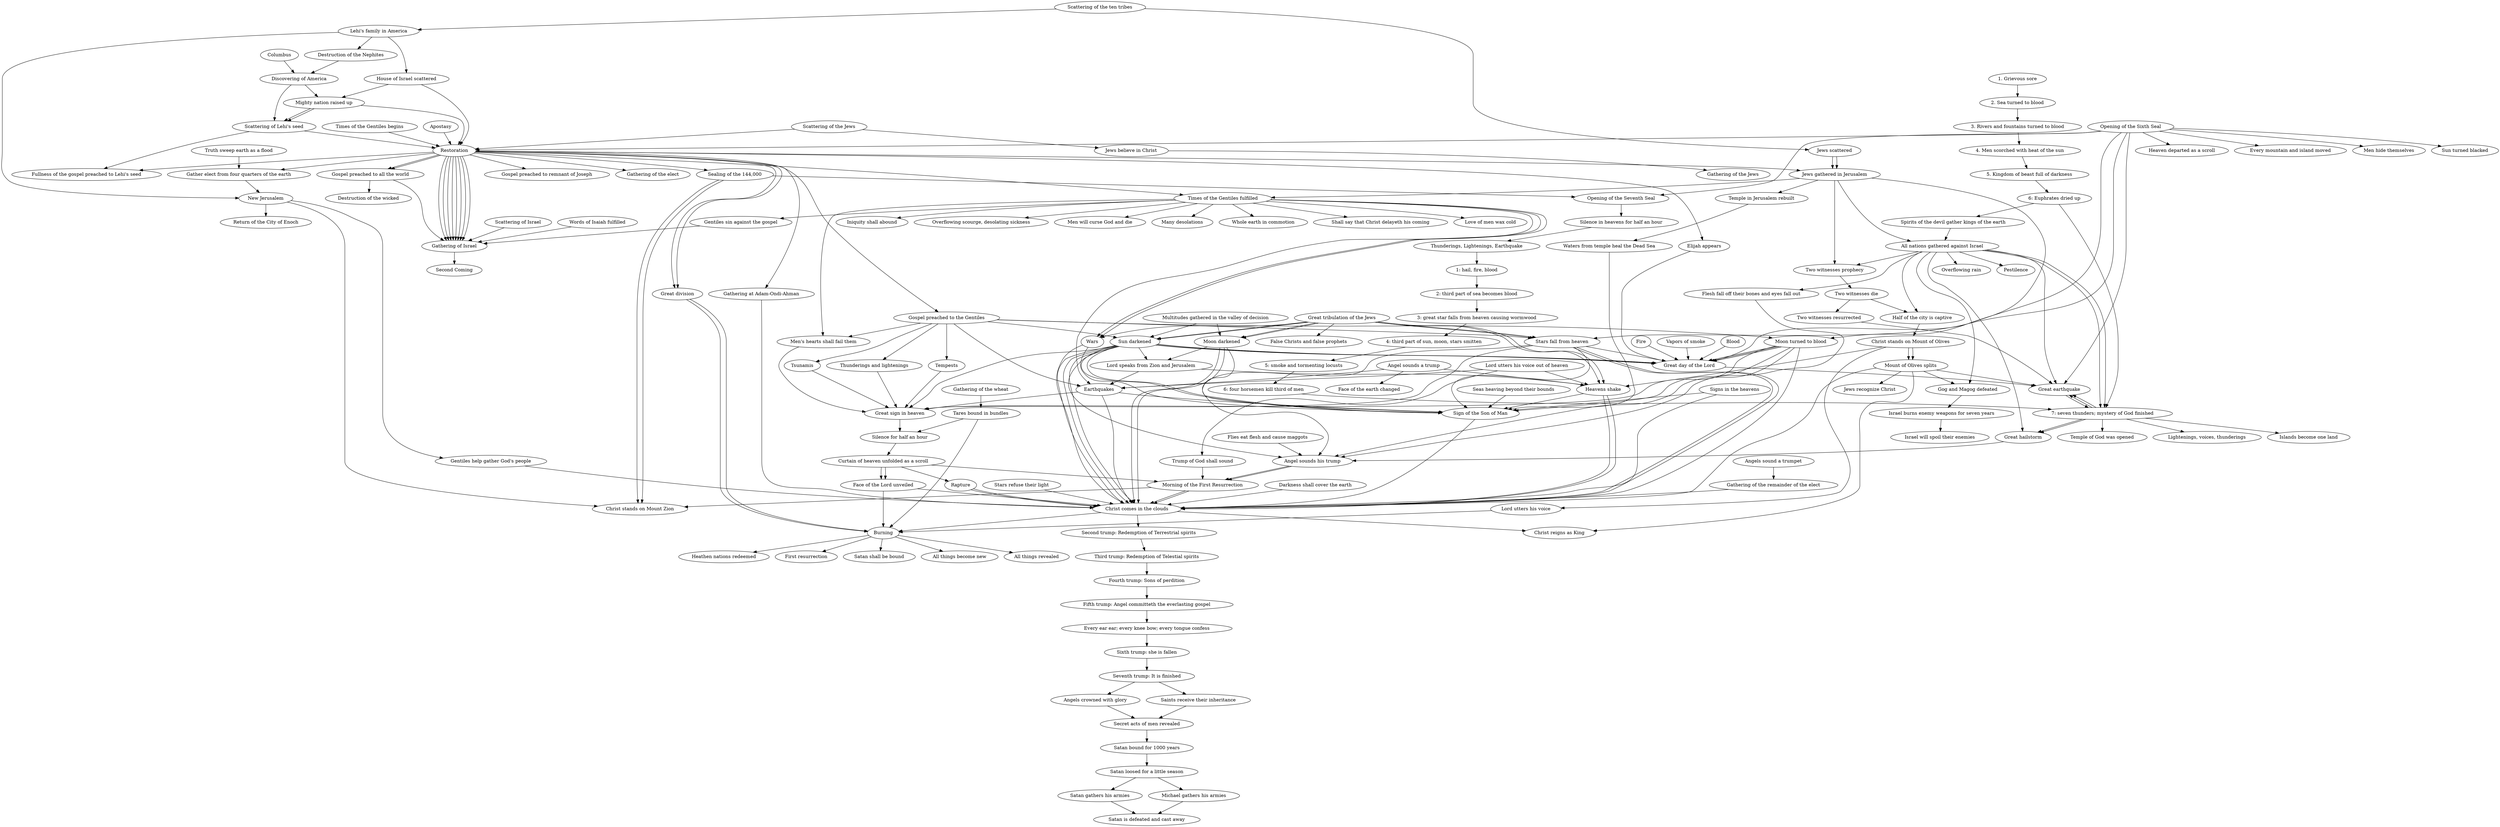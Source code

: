 digraph Signs {
  #     
  ##
  #
  # OT
  #
  ##

  # Isaiah 49:22
  "Restoration" -> "Gathering of Israel"

  # Jeremiah 23:3
  "Scattering of Israel" -> "Gathering of Israel"

  # Jeremiah 29:14
  "Jews scattered" -> "Jews gathered in Jerusalem"

  # Ezekial 38:18-23
  ## Gog and Magog is concurrent with the seventh seal and seven angels pouring destruction
  "All nations gathered against Israel" -> "Great hailstorm"
  "All nations gathered against Israel" -> "Great earthquake"
  "All nations gathered against Israel" -> "Overflowing rain"
  "All nations gathered against Israel" -> "Pestilence"
    
  # Ezekial 39
  "All nations gathered against Israel" -> "Gog and Magog defeated" -> "Israel burns enemy weapons for seven years" -> "Israel will spoil their enemies"

  # Joel 2:31
  "Sun darkened" -> "Great day of the Lord"
  "Moon turned to blood" -> "Great day of the Lord"

  # Joel 3:14-16
  "Multitudes gathered in the valley of decision" -> "Sun darkened"
  "Multitudes gathered in the valley of decision" -> "Moon darkened"
  "Sun darkened" -> "Lord speaks from Zion and Jerusalem"
  "Moon darkened" -> "Lord speaks from Zion and Jerusalem"
  "Lord speaks from Zion and Jerusalem" -> "Heavens shake"
  "Lord speaks from Zion and Jerusalem" -> "Earthquakes"

  # Zechariah 14
  "All nations gathered against Israel" -> "Half of the city is captive"
  "Half of the city is captive" -> "Christ stands on Mount of Olives"
  "Christ stands on Mount of Olives" -> "Mount of Olives splits"
  "Mount of Olives splits" -> "Christ reigns as King"

  # Zechariah 14:12
  "All nations gathered against Israel" -> "Flesh fall off their bones and eyes fall out"
  
  # Zechariah 14:5
  "Mount of Olives splits" -> "Christ comes in the clouds"

  # Malachi 4:5
  "Restoration" -> "Elijah appears"
  "Elijah appears" -> "Great day of the Lord"

  ##
  #
  # NT
  #
  ##

  # Matthew 24
  # JST Matthew 1
  subgraph matt24 {

    ###
    # JST is quite a bit different than Matthew 24. It excludes some things
    # and has others in a different order. We have Matthew 24 documented here
    # for the sake of comparison but commented out because we believe JST
    # to be more correct.
    ###

    # Matthew 24:5
    # "False Christs" -> "Beginning of sorrows"

    # Matthew 24:6
    # "Wars" -> "Beginning of sorrows"

    # Matthew 24:7
    # "Famine" -> "Beginning of sorrows"
    # "Pestilence" -> "Beginning of sorrows"
    # "Earthquakes" -> "Beginning of sorrows"

    # Matthew 24:8
    # "Beginning of sorrows"

    # Matthew 24:9
    # "Beginning of sorrows" -> "Persecution" # Is that what this means?

    # Matthew 24:11
    # "Beginning of sorrows" -> "False prophets"

    # Matthew 24:14
    # "Beginning of sorrows" -> "Gospel preached to all the world"

    # Matthew 24:21
    # "Persecution" -> "Great tribulation"
    # "False prophets" -> "Great tribulation"
    # "Gospel preached to all the world" -> "Great tribulation"

    # Matthew 24:23-24
    # "Great tribulation" -> "False Christs"
    # "Great tribulation" -> "False prophets"

    # Matthew 24:29
    # "Great tribulation" -> "Sun darkened"
    # "Great tribulation" -> "Moon darkened"
    # "Great tribulation" -> "Stars fall from heaven"
    # "Great tribulation" -> "Heavens shake"

    # Matthew 24:30
    # "Sun darkened" -> "Sign of the Son of Man"
    # "Moon darkened" -> "Sign of the Son of Man"
    # "Stars fall from heaven" -> "Sign of the Son of Man"
    # "Heavens shake" -> "Sign of the Son of Man"
    # "Sign of the Son of Man" -> "Christ comes in the clouds"

    # Matthew 24:31
    # "Christ comes in the clouds" -> "Gathering of the elect"

    # JST M 1:18,22
    "Great tribulation of the Jews" -> "False Christs and false prophets"

    # JST M 1:23
    "Great tribulation of the Jews" -> "Wars"

    # JST M 1:31
    "Gospel preached to all the world" -> "Destruction of the wicked"

    # JST M 1:33
    "Great tribulation of the Jews" -> "Sun darkened"
    "Great tribulation of the Jews" -> "Moon darkened"
    "Great tribulation of the Jews" -> "Stars fall from heaven"
    "Great tribulation of the Jews" -> "Heavens shake"

    # JST M 1:36
    "Sun darkened" -> "Sign of the Son of Man"
    "Moon darkened" -> "Sign of the Son of Man"
    "Stars fall from heaven" -> "Sign of the Son of Man"
    "Heavens shake" -> "Sign of the Son of Man"
    "Sign of the Son of Man" -> "Christ comes in the clouds"

    # JST M 1:37
    "Angels sound a trumpet" -> "Gathering of the remainder of the elect"
    "Gathering of the remainder of the elect" -> "Christ comes in the clouds"
  }

  # Mark 13:24
  "Great tribulation of the Jews" -> "Sun darkened"
  "Great tribulation of the Jews" -> "Moon darkened"
  "Great tribulation of the Jews" -> "Stars fall from heaven"
  "Great tribulation of the Jews" -> "Heavens shake"
  "Sun darkened" -> "Christ comes in the clouds"
  "Moon darkened" -> "Christ comes in the clouds"
  "Stars fall from heaven" -> "Christ comes in the clouds"
  "Heavens shake" -> "Christ comes in the clouds"

  # Luke 21:25-28
  "Signs in the heavens" -> "Christ comes in the clouds"

  # Acts 2:20
  "Sun darkened" -> "Great day of the Lord"
  "Moon turned to blood" -> "Great day of the Lord"

  # 1 Thessalonians 4:16-17
  "Rapture" -> "Christ comes in the clouds"
  "Morning of the First Resurrection" -> "Christ comes in the clouds"

  # Revelation 6
  subgraph sixthSeal {
  	label="Sixth Seal"
  	
  	# Revelation 6:12-14
  	"Opening of the Sixth Seal" -> "Great earthquake"
  	"Opening of the Sixth Seal" -> "Sun turned blacked"
  	"Opening of the Sixth Seal" -> "Moon turned to blood"
  	"Opening of the Sixth Seal" -> "Stars fall from heaven"
  	"Opening of the Sixth Seal" -> "Heaven departed as a scroll"
  	"Opening of the Sixth Seal" -> "Every mountain and island moved"
  	"Opening of the Sixth Seal" -> "Men hide themselves"
  	
  	# Revelation 7:2
  	# D&C 77:9
  	"Opening of the Sixth Seal" -> "Restoration"
  	
  	# Revelation 7:3-4
  	"Restoration" -> "Sealing of the 144,000"
  }
  
  # Revelation 8
  # Revelation 9
  subgraph seventhSeal {
  	label="Seventh Seal: Seven angels"
  	
  	"Opening of the Sixth Seal" -> "Opening of the Seventh Seal"
  	"Sealing of the 144,000" -> "Opening of the Seventh Seal"
  	
  	# Revelation 8:1
  	"Opening of the Seventh Seal" -> "Silence in heavens for half an hour"
  	
  	# Revelation 8:5
  	"Silence in heavens for half an hour" -> "Thunderings, Lightenings, Earthquake"
  	
  	# Revelation 8:7
    ## First angel
  	"Thunderings, Lightenings, Earthquake" -> "1: hail, fire, blood"
  	
  	# Revelation 8:8
    ## Second angel
  	"1: hail, fire, blood" -> "2: third part of sea becomes blood"
  	
  	# Revelation 8:10
    ## Third angel
  	"2: third part of sea becomes blood" -> "3: great star falls from heaven causing wormwood"
  	
  	# Revelation 8:12
    ## Fourth angel
  	"3: great star falls from heaven causing wormwood" -> "4: third part of sun, moon, stars smitten"
  	
  	# Revelation 9:1-12
    ## Fifth angel
  	"4: third part of sun, moon, stars smitten" -> "5: smoke and tormenting locusts"
  	
  	# Revelation 9:13-21
    ## Sixth angel
  	"5: smoke and tormenting locusts" -> "6: four horsemen kill third of men"
  	
  	# Revelation 10
    ## Seventh angel
  	"6: four horsemen kill third of men" -> "7: seven thunders; mystery of God finished"
  }
  
  # Revelation 11
  subgraph twoWitnesses {
    label="Two witnesses in Jerusalem"
  
    # Revelation 11:2
    ## The Gentiles tread Jerusalem for 42 months which is the length of time
    ## that the witnesses will prophecy for (1260 days). Zechariah and Ezekial
    ## speak of all nations being gathered against Israel. We know from
    ## Revelation that this is concurrent with the two witnesses.
    "All nations gathered against Israel" -> "Two witnesses prophecy"
    
    # Revelation 11:3; 11:7
    "Two witnesses prophecy" -> "Two witnesses die"
    
    # Revelation 11:11
    "Two witnesses die" -> "Two witnesses resurrected"
    
    # Revelation 11:13
    ## Earthquake destroys tenth of Jerusalem; 7,000 men die
    "Two witnesses resurrected" -> "Great earthquake"	
    
    # Revelation 11:15
    "Great earthquake" -> "7: seven thunders; mystery of God finished"

    # Revelation 11:19
    "7: seven thunders; mystery of God finished" -> "Temple of God was opened"
    "7: seven thunders; mystery of God finished" -> "Lightenings, voices, thunderings"
    "7: seven thunders; mystery of God finished" -> "Great earthquake"
    "7: seven thunders; mystery of God finished" -> "Great hailstorm"
  }

  # Revelation 12
  "Apostasy" -> "Restoration"

  # Revelation 14:1
  "Sealing of the 144,000" -> "Christ stands on Mount Zion"
  
  # Revelation 15-16
  subgraph sevenPlagues {
  	"1. Grievous sore" -> "2. Sea turned to blood" -> "3. Rivers and fountains turned to blood" -> "4. Men scorched with heat of the sun" -> "5. Kingdom of beast full of darkness" -> "6: Euphrates dried up" -> "7: seven thunders; mystery of God finished"
  	
  	# Revelation 16:12-16
    "6: Euphrates dried up" -> "Spirits of the devil gather kings of the earth" -> "All nations gathered against Israel"
    
    # Revelation 16:16-21
    "All nations gathered against Israel" -> "7: seven thunders; mystery of God finished"
    "7: seven thunders; mystery of God finished" -> "Islands become one land"
    "7: seven thunders; mystery of God finished" -> "Great hailstorm"
  }

  # Revelation 16
  "All nations gathered against Israel" -> "7: seven thunders; mystery of God finished" -> "Great earthquake"

  ##
  #
  # BoM
  #
  ##

  subgraph americas {
    label="Americas"
    
    # Assumption
    "Lehi's family in America" -> "Destruction of the Nephites" -> "Discovering of America"
  
    # 1 Nephi 13:12
    "Columbus" -> "Discovering of America"
    
    # 1 Nephi 13:14
    "Discovering of America" -> "Scattering of Lehi's seed"
    
    # 1 Nephi 22:7-8
    "Discovering of America" -> "Mighty nation raised up" -> "Scattering of Lehi's seed"
    "Mighty nation raised up" -> "Restoration"
    
    # 1 Nephi 15:13
    "Restoration" -> "Fullness of the gospel preached to Lehi's seed"
    
    # 1 Nephi 15:17
    "Scattering of Lehi's seed" -> "Fullness of the gospel preached to Lehi's seed"
  }

  # 1 Nephi 15:19, 19:15
  "Restoration" -> "Gathering of Israel" -> "Second Coming"

  # 1 Nephi 22:3
  "Lehi's family in America" -> "House of Israel scattered"

  # 1 Nephi 22:4
  "Scattering of the ten tribes" -> "Lehi's family in America"

  # 1 Nephi 22:6
  "House of Israel scattered" -> "Restoration"
  "Restoration" -> "Gathering of Israel"

  # 1 Nephi 22:7
  "House of Israel scattered" -> "Mighty nation raised up"
  "Mighty nation raised up" -> "Scattering of Lehi's seed"

  # 1 Nephi 22:8
  "Scattering of Lehi's seed" -> "Restoration"

  # 1 Nephi 22:11-12
  "Restoration" -> "Gathering of Israel"

  ## TODO: review the rest of 1 Nephi 22.

  # 2 Nephi 10:6-8
  ## This seems to imply that the Jews would believe in Christ before being
  ## gathered again in Jerusalem, but that's clearly not true. Maybe I'm
  ## confusing the Jews and the House of Israel? The scriptures sometimes
  ## use those interchangeably.
  "Scattering of the Jews" -> "Jews believe in Christ"
  "Jews believe in Christ" -> "Gathering of the Jews"

  # 2 Nephi 12:19-21
  "Great day of the Lord" -> "Great earthquake"

  # 2 Nephi 30:10
  "Restoration" -> "Great division" -> "Burning"

  # 2 Nephi 30:15-18
  "Burning" -> "All things revealed"

  # 3 Nephi 5:21-26
  "Restoration" -> "Gospel preached to remnant of Joseph"
  "Restoration" -> "Gathering of Israel"

  # 3 Nephi 16:4-5
  "Scattering of the Jews" -> "Restoration"
  "Restoration" -> "Gathering of Israel"

  # 3 Nephi 16:7-10
  "Times of the Gentiles fulfilled" -> "Gentiles sin against the gospel"
  "Gentiles sin against the gospel" -> "Gathering of Israel"

  # 3 Nephi 20:11
  "Words of Isaiah fulfilled" -> "Gathering of Israel"

  # 3 Nephi 20:13
  "Restoration" -> "Gathering of Israel"

  # 3 Nephi 20:22
  # 3 Nephi 21:23-25
  # Ether 13:8
  "Lehi's family in America" -> "New Jerusalem" 
  "New Jerusalem" -> "Gentiles help gather God's people" 
  "Gentiles help gather God's people" -> "Christ comes in the clouds"

  ##
  #
  # D&C
  #
  ##

  # D&C 29:13-19
  subgraph dc29 {
    # D&C 29:7
    "Restoration" -> "Gathering of the elect"

    # D&C 29:13
    ## I'm not sure that this is the great earthquake, perhaps just a earthquake
    ## "Angel sounds his trump" -> "Great earthquake"
    "Angel sounds his trump" -> "Morning of the First Resurrection"
    
    # D&C 29:14-19
    "Sun darkened" -> "Angel sounds his trump"
    "Moon turned to blood" -> "Angel sounds his trump"
    "Stars fall from heaven" -> "Angel sounds his trump"
    "Great hailstorm" -> "Angel sounds his trump"
    "Flies eat flesh and cause maggots" -> "Angel sounds his trump"
    "Flesh fall off their bones and eyes fall out" -> "Angel sounds his trump"
  }

  # D&C 33:6
  "Restoration" -> "Gather elect from four quarters of the earth"

  # D&C 34:7-9
  "Sun darkened" -> "Christ comes in the clouds"
  "Moon turned to blood" -> "Christ comes in the clouds"
  "Stars refuse their light" -> "Christ comes in the clouds"
  "Stars fall from heaven" -> "Christ comes in the clouds"

  # D&C 39:11
  "Restoration" -> "Gospel preached to all the world"
  "Gospel preached to all the world" -> "Gathering of Israel"

  # D&C 43:18
  "Lord utters his voice out of heaven" -> "Heavens shake"
  "Lord utters his voice out of heaven" -> "Earthquakes"
  "Lord utters his voice out of heaven" -> "Trump of God shall sound"
  "Trump of God shall sound" -> "Morning of the First Resurrection"

  # D&C 45:24-59
  subgraph dc45 {
  
  	# D&C 45:24-25
  	"Jews scattered" -> "Jews gathered in Jerusalem"
    "Jews gathered in Jerusalem" -> "Times of the Gentiles fulfilled"
  	
  	# D&C 45:26-27
  	"Times of the Gentiles fulfilled" -> "Wars"
  	"Times of the Gentiles fulfilled" -> "Whole earth in commotion"
  	"Times of the Gentiles fulfilled" -> "Men's hearts shall fail them"
  	"Times of the Gentiles fulfilled" -> "Shall say that Christ delayeth his coming"
  	"Times of the Gentiles fulfilled" -> "Love of men wax cold"
  	"Times of the Gentiles fulfilled" -> "Iniquity shall abound"
  	
  	# D&C 45:28-30
  	"Times of the Gentiles begins" -> "Restoration"
    "Restoration" -> "Times of the Gentiles fulfilled"
  	
  	# D&C 45:31-33
  	"Times of the Gentiles fulfilled" -> "Overflowing scourge, desolating sickness"
  	"Times of the Gentiles fulfilled" -> "Men will curse God and die"
  	"Times of the Gentiles fulfilled" -> "Earthquakes"
  	"Times of the Gentiles fulfilled" -> "Many desolations"
  	"Times of the Gentiles fulfilled" -> "Wars"
  	
  	# D&C 45:40-43
  	"Blood" -> "Great day of the Lord"
  	"Fire" -> "Great day of the Lord"
  	"Vapors of smoke" -> "Great day of the Lord"
  	"Sun darkened" -> "Great day of the Lord"
  	"Moon turned to blood" -> "Great day of the Lord"
  	"Stars fall from heaven" -> "Great day of the Lord"
  	"Jews gathered in Jerusalem" -> "Great day of the Lord"
  	
  	# D&C 45:45-46
    ## When it says in verse 46 that "the saints shall come from the four quarters of the earth"
    ## I believe it's speaking of the same saints from verse 45 that will be resurrected.
  	"Angel sounds his trump" -> "Morning of the First Resurrection"
    ## "Morning of the First Resurrection" -> "Arm of the Lord shall fall"

  	# D&C 45:47-48
  	## "Arm of the Lord shall fall" -> "Christ stands on Mount of Olives"
    "Christ stands on Mount of Olives" -> "Mount of Olives splits"
    "Mount of Olives splits" -> "Great earthquake"
  	"Christ stands on Mount of Olives" -> "Heavens shake"

    # D&C 45:49-50
  	"Christ stands on Mount of Olives" -> "Lord utters his voice"
    "Lord utters his voice" -> "Burning"
  	
  	# D&C 45:51-53
  	"Mount of Olives splits" -> "Jews recognize Christ"
  	
  	# D&C 45:54
  	"Burning" -> "Heathen nations redeemed"
  	"Burning" -> "First resurrection"
  	"Burning" -> "Satan shall be bound"
  }

  # D&C 49:23
  "Angel sounds a trump" -> "Heavens shake"
  "Angel sounds a trump" -> "Earthquakes"
  "Angel sounds a trump" -> "Face of the earth changed"

  # D&C 63:33-34
  "Wars" -> "Christ comes in the clouds"

  # D&C 63:54
  "Restoration" -> "Great division" -> "Burning"

  # D&C 64:23-24
  "Christ comes in the clouds" -> "Burning"

  # D&C 76:63
  "Christ comes in the clouds" -> "Christ reigns as King"

  # D&C 77:15
  "Restoration" -> "Jews gathered in Jerusalem" 
  "Jews gathered in Jerusalem" -> "Two witnesses prophecy"

  # D&C 84:2
  ## Mount Zion is New Jerusalem; it has to be built before Christ can visit
  "New Jerusalem" -> "Christ stands on Mount Zion"

  # D&C 86:7
  "Gathering of the wheat" -> "Tares bound in bundles"
  "Tares bound in bundles" -> "Burning"

  # D&C 88
  subgraph dc88 {

    # D&C 88:87-93
    "Restoration" -> "Gospel preached to the Gentiles"
    "Gospel preached to the Gentiles" -> "Earthquakes" -> "Great sign in heaven"
    "Gospel preached to the Gentiles" -> "Sun darkened" -> "Great sign in heaven"
    "Gospel preached to the Gentiles" -> "Moon turned to blood" -> "Great sign in heaven"
    "Gospel preached to the Gentiles" -> "Stars fall from heaven" -> "Great sign in heaven"
    "Gospel preached to the Gentiles" -> "Thunderings and lightenings" -> "Great sign in heaven"
    "Gospel preached to the Gentiles" -> "Tempests" -> "Great sign in heaven"
    "Gospel preached to the Gentiles" -> "Tsunamis" -> "Great sign in heaven"
    "Gospel preached to the Gentiles" -> "Men's hearts shall fail them" -> "Great sign in heaven"
    
    # D&C 88:94
    "Tares bound in bundles" -> "Silence for half an hour"

    # D&C 88:95-97
    "Great sign in heaven" -> "Silence for half an hour" 
    "Silence for half an hour" -> "Curtain of heaven unfolded as a scroll"
    "Curtain of heaven unfolded as a scroll" -> "Face of the Lord unveiled"
    "Curtain of heaven unfolded as a scroll" -> "Morning of the First Resurrection"
    "Curtain of heaven unfolded as a scroll" -> "Rapture"
    "Face of the Lord unveiled" -> "Christ comes in the clouds"
    "Morning of the First Resurrection" -> "Christ comes in the clouds"
    "Rapture" -> "Christ comes in the clouds"

    # D&C 88:99
    "Christ comes in the clouds" -> "Second trump: Redemption of Terrestrial spirits"

    # D&C 88:100
    "Second trump: Redemption of Terrestrial spirits" -> "Third trump: Redemption of Telestial spirits"

    # D&C 88:102
    "Third trump: Redemption of Telestial spirits" -> "Fourth trump: Sons of perdition"

    # D&C 88:103-104
    "Fourth trump: Sons of perdition" -> "Fifth trump: Angel committeth the everlasting gospel"
    "Fifth trump: Angel committeth the everlasting gospel" -> "Every ear ear; every knee bow; every tongue confess"

    # D&C 88:105
    "Every ear ear; every knee bow; every tongue confess" -> "Sixth trump: she is fallen"

    # D&C 88:106
    "Sixth trump: she is fallen" -> "Seventh trump: It is finished"

    # D&C 88:107
    "Seventh trump: It is finished" -> "Angels crowned with glory"
    "Seventh trump: It is finished" -> "Saints receive their inheritance"

    # D&C 88:108-110
    "Angels crowned with glory" -> "Secret acts of men revealed"
    "Saints receive their inheritance" -> "Secret acts of men revealed"

    # D&C 88:110
    "Secret acts of men revealed" -> "Satan bound for 1000 years"

    # D&C 88:111-115
    "Satan bound for 1000 years" -> "Satan loosed for a little season"
    "Satan loosed for a little season" -> "Satan gathers his armies"
    "Satan loosed for a little season" -> "Michael gathers his armies"
    "Satan gathers his armies" -> "Satan is defeated and cast away"
    "Michael gathers his armies" -> "Satan is defeated and cast away"
  }

  # D&C 101:23-25
  "Curtain of heaven unfolded as a scroll" -> "Face of the Lord unveiled"
  "Face of the Lord unveiled" -> "Burning"
  "Burning" -> "All things become new"

  # D&C 116
  "Restoration" -> "Gathering at Adam-Ondi-Ahman"

  # D&C 133:7-8
  "Restoration" -> "Gathering of Israel"

  # D&C 133:18
  "Sealing of the 144,000" -> "Christ stands on Mount Zion"

  # D&C 133:23-24
  "Islands become one land"

  # D&C 133:56
  "Morning of the First Resurrection" -> "Christ stands on Mount Zion"

  ##
  #
  # PoGP
  #
  ##

  # Moses 7:60-61
  "Sun darkened" -> "Christ comes in the clouds"
  "Moon darkened" -> "Christ comes in the clouds"
  "Heavens shake" -> "Christ comes in the clouds"
  "Darkness shall cover the earth" -> "Christ comes in the clouds"
  "Earthquakes" -> "Christ comes in the clouds"

  # Moses 7:62
  "Truth sweep earth as a flood" -> "Gather elect from four quarters of the earth"
  "Gather elect from four quarters of the earth" -> "New Jerusalem"

  # Moses 7:63-64
  "New Jerusalem" -> "Return of the City of Enoch"

  ##
  #
  # Other
  #
  ##

  # Teachings of the Prophet Joseph Smith; p286-287
  "Jews gathered in Jerusalem" -> "Temple in Jerusalem rebuilt"
  "Temple in Jerusalem rebuilt" -> "Waters from temple heal the Dead Sea"
  "Waters from temple heal the Dead Sea" -> "Sign of the Son of Man"
  "Wars" -> "Sign of the Son of Man"
  "Signs in the heavens" -> "Sign of the Son of Man"
  "Sun darkened" -> "Sign of the Son of Man"
  "Moon turned to blood" -> "Sign of the Son of Man"
  "Earthquakes" -> "Sign of the Son of Man"
  "Seas heaving beyond their bounds" -> "Sign of the Son of Man"

  # https://www.lds.org/manual/old-testament-student-manual-kings-malachi/enrichment-i?lang=eng
  "Two witnesses die" -> "Half of the city is captive"
  "Mount of Olives splits" -> "Gog and Magog defeated"

  ##
  #
  # Assumptions
  #
  ##

  # Assumption
  ## Israel was scattered before the Jews were scattered
  "Scattering of the ten tribes" -> "Jews scattered"

  # Assumption
  ## All nations cannot gather against Israel until Israel is gathered itself,
  ## and that gather has already occurred in Jerusalem (as prophecied).
  "Jews gathered in Jerusalem" -> "All nations gathered against Israel"

  # Assumption
  ## The gospel cannot be preached to all the world until it has been restored
  ## and a people have been established to do the preaching.
  "Restoration" -> "Gospel preached to all the world"

  # Assumption
  "Gathering at Adam-Ondi-Ahman" -> "Christ comes in the clouds"

  ##
  #
  # TODO
  #
  ##

  # Matthew 13:39-40
  # Burning

  # Supper of the Great God
  # Ezekial 39
  # Revelation 19:17-18

  # 2 Peter 3:10

  # Isaiah 13:10
  # 2 Nephi 23:10
  # This passage of scripture doesn't give enough context to 
  # put any signs in order. It's just listing different signs.
  
  # Track "time of the Gentiles"; D&C 45
  # https://www.lds.org/scriptures/dc-testament/dc/45

  # Study the separation of the wheat from the tares

  # https://www.lds.org/manual/doctrines-of-the-gospel-student-manual/36-second-coming?lang=eng

  # Isaiah 5:26-30

  # Isaiah 11:16 - highway
}